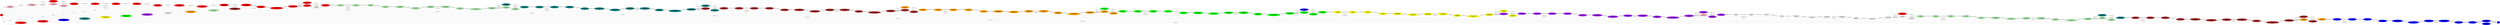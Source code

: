 graph {
rankdir=LR
input[label="input\n0.0ms\n0.0MB", style=filled, fillcolor="red"]
Embedding[label="Embedding\n0.0583449592590332ms\n63.2894140625MB", style=filled, fillcolor="pink"]
layer_0_Layer_Norm_Before[label="layer_0_Layer_Norm_Before\n0.0012706559896469ms\n9.9697265625MB", style=filled, fillcolor="pink"]
layer_0_Query[label="layer_0_Query\n0.0174765129089355ms\n32.2529296875MB", style=filled, fillcolor="red"]
layer_0_Key[label="layer_0_Key\n0.0172313270568847ms\n22.2529296875MB", style=filled, fillcolor="pink"]
layer_0_Value[label="layer_0_Value\n0.0172220478057861ms\n2.2529296875MB", style=filled, fillcolor="pink"]
layer_0_mul[label="layer_0_mul\n0.0885497283935546ms\n498.0MB", style=filled, fillcolor="red"]
layer_0_div[label="layer_0_div\n0.0305673599243164ms\n520.0MB", style=filled, fillcolor="red"]
layer_0_softmax[label="layer_0_softmax\n0.0729390106201171ms\n0.0MB", style=filled, fillcolor="red"]
layer_0_dropout[label="layer_0_dropout\n0.0002622080147266ms\n0.0MB", style=filled, fillcolor="red"]
layer_0_context[label="layer_0_context\n0.0718917465209961ms\n20.0MB", style=filled, fillcolor="red"]
layer_0_Self_Attention_Output[label="layer_0_Self_Attention_Output\n0.0175464000701904ms\n2.2529296875MB", style=filled, fillcolor="red"]
layer_0_Residual_Connection_1[label="layer_0_Residual_Connection_1\n0.0009762240052223ms\n0.0MB", style=filled, fillcolor="red"]
layer_0_Layer_Norm_After[label="layer_0_Layer_Norm_After\n0.0013572800159454ms\n20.005859375MB", style=filled, fillcolor="red"]
layer_0_Intermediate_Forward[label="layer_0_Intermediate_Forward\n0.0711145935058593ms\n79.01171875MB", style=filled, fillcolor="red"]
layer_0_Output[label="layer_0_Output\n0.0656635818481445ms\n9.0029296875MB", style=filled, fillcolor="red"]
layer_0_mid_position_embedding[label="layer_0_mid_position_embedding\n0.0293304958343505ms\n1.1455078125MB", style=filled, fillcolor="brown"]
layer_0_add_mid_position_embedding[label="layer_0_add_mid_position_embedding\n0.0009008640050888ms\n0.0MB", style=filled, fillcolor="red"]
layer_1_Layer_Norm_Before[label="layer_1_Layer_Norm_Before\n0.0012863039970397ms\n9.9697265625MB", style=filled, fillcolor="red"]
layer_1_Query[label="layer_1_Query\n0.0174379196166992ms\n2.2529296875MB", style=filled, fillcolor="red"]
layer_1_Key[label="layer_1_Key\n0.01728169631958ms\n2.2529296875MB", style=filled, fillcolor="red"]
layer_1_Value[label="layer_1_Value\n0.0174435844421386ms\n2.2529296875MB", style=filled, fillcolor="white"]
layer_1_mul[label="layer_1_mul\n0.0886691513061523ms\n520.0MB", style=filled, fillcolor="red"]
layer_1_div[label="layer_1_div\n0.0306256313323974ms\n520.0MB", style=filled, fillcolor="darkseagreen2"]
layer_1_softmax[label="layer_1_softmax\n0.0736061782836914ms\n0.0MB", style=filled, fillcolor="darkseagreen2"]
layer_1_dropout[label="layer_1_dropout\n0.00018806399405ms\n0.0MB", style=filled, fillcolor="darkseagreen2"]
layer_1_context[label="layer_1_context\n0.0715413436889648ms\n0.0MB", style=filled, fillcolor="darkseagreen2"]
layer_1_Self_Attention_Output[label="layer_1_Self_Attention_Output\n0.0174567031860351ms\n2.2529296875MB", style=filled, fillcolor="darkseagreen2"]
layer_1_Residual_Connection_1[label="layer_1_Residual_Connection_1\n0.0009709759950637ms\n0.0MB", style=filled, fillcolor="darkseagreen2"]
layer_1_Layer_Norm_After[label="layer_1_Layer_Norm_After\n0.0013173439502716ms\n20.005859375MB", style=filled, fillcolor="darkseagreen2"]
layer_1_Intermediate_Forward[label="layer_1_Intermediate_Forward\n0.0710699234008789ms\n79.01171875MB", style=filled, fillcolor="darkseagreen2"]
layer_1_Output[label="layer_1_Output\n0.0663548126220703ms\n9.0029296875MB", style=filled, fillcolor="darkseagreen2"]
layer_1_mid_position_embedding[label="layer_1_mid_position_embedding\n0.0292732162475585ms\n1.1455078125MB", style=filled, fillcolor="darkseagreen2"]
layer_1_add_mid_position_embedding[label="layer_1_add_mid_position_embedding\n0.0009574720263481ms\n0.0MB", style=filled, fillcolor="darkseagreen2"]
layer_2_Layer_Norm_Before[label="layer_2_Layer_Norm_Before\n0.001285087943077ms\n9.9697265625MB", style=filled, fillcolor="darkseagreen2"]
layer_2_Query[label="layer_2_Query\n0.0174427833557128ms\n2.2529296875MB", style=filled, fillcolor="teal"]
layer_2_Key[label="layer_2_Key\n0.0171657276153564ms\n2.2529296875MB", style=filled, fillcolor="darkseagreen2"]
layer_2_Value[label="layer_2_Value\n0.0173848648071289ms\n2.2529296875MB", style=filled, fillcolor="darkseagreen2"]
layer_2_mul[label="layer_2_mul\n0.0887181091308593ms\n520.0MB", style=filled, fillcolor="teal"]
layer_2_div[label="layer_2_div\n0.030614688873291ms\n520.0MB", style=filled, fillcolor="teal"]
layer_2_softmax[label="layer_2_softmax\n0.0784569625854492ms\n0.0MB", style=filled, fillcolor="teal"]
layer_2_dropout[label="layer_2_dropout\n0.0002414080053567ms\n0.0MB", style=filled, fillcolor="teal"]
layer_2_context[label="layer_2_context\n0.0715481262207031ms\n0.0MB", style=filled, fillcolor="teal"]
layer_2_Self_Attention_Output[label="layer_2_Self_Attention_Output\n0.0177699832916259ms\n2.2529296875MB", style=filled, fillcolor="teal"]
layer_2_Residual_Connection_1[label="layer_2_Residual_Connection_1\n0.0011152319908142ms\n0.0MB", style=filled, fillcolor="teal"]
layer_2_Layer_Norm_After[label="layer_2_Layer_Norm_After\n0.0013799359798431ms\n20.005859375MB", style=filled, fillcolor="teal"]
layer_2_Intermediate_Forward[label="layer_2_Intermediate_Forward\n0.0712279663085937ms\n79.01171875MB", style=filled, fillcolor="teal"]
layer_2_Output[label="layer_2_Output\n0.0664855651855468ms\n9.0029296875MB", style=filled, fillcolor="teal"]
layer_2_mid_position_embedding[label="layer_2_mid_position_embedding\n0.0293497924804687ms\n1.1455078125MB", style=filled, fillcolor="orange"]
layer_2_add_mid_position_embedding[label="layer_2_add_mid_position_embedding\n0.0008980799913406ms\n0.0MB", style=filled, fillcolor="teal"]
layer_3_Layer_Norm_Before[label="layer_3_Layer_Norm_Before\n0.0013761279582977ms\n9.9697265625MB", style=filled, fillcolor="teal"]
layer_3_Query[label="layer_3_Query\n0.0174609279632568ms\n2.2529296875MB", style=filled, fillcolor="teal"]
layer_3_Key[label="layer_3_Key\n0.0173723526000976ms\n2.2529296875MB", style=filled, fillcolor="brown"]
layer_3_Value[label="layer_3_Value\n0.0173704643249511ms\n2.2529296875MB", style=filled, fillcolor="teal"]
layer_3_mul[label="layer_3_mul\n0.0886422424316406ms\n520.0MB", style=filled, fillcolor="brown"]
layer_3_div[label="layer_3_div\n0.0306906242370605ms\n520.0MB", style=filled, fillcolor="brown"]
layer_3_softmax[label="layer_3_softmax\n0.0732630081176757ms\n0.0MB", style=filled, fillcolor="brown"]
layer_3_dropout[label="layer_3_dropout\n0.0002318720072507ms\n0.0MB", style=filled, fillcolor="brown"]
layer_3_context[label="layer_3_context\n0.0715023651123046ms\n0.0MB", style=filled, fillcolor="brown"]
layer_3_Self_Attention_Output[label="layer_3_Self_Attention_Output\n0.0173229122161865ms\n2.2529296875MB", style=filled, fillcolor="brown"]
layer_3_Residual_Connection_1[label="layer_3_Residual_Connection_1\n0.0009762560129165ms\n0.0MB", style=filled, fillcolor="brown"]
layer_3_Layer_Norm_After[label="layer_3_Layer_Norm_After\n0.0013334399461746ms\n20.005859375MB", style=filled, fillcolor="brown"]
layer_3_Intermediate_Forward[label="layer_3_Intermediate_Forward\n0.0709845428466796ms\n79.01171875MB", style=filled, fillcolor="brown"]
layer_3_Output[label="layer_3_Output\n0.066300064086914ms\n9.0029296875MB", style=filled, fillcolor="brown"]
layer_3_mid_position_embedding[label="layer_3_mid_position_embedding\n0.0292816314697265ms\n1.1455078125MB", style=filled, fillcolor="white"]
layer_3_add_mid_position_embedding[label="layer_3_add_mid_position_embedding\n0.0009625279903411ms\n0.0MB", style=filled, fillcolor="brown"]
layer_4_Layer_Norm_Before[label="layer_4_Layer_Norm_Before\n0.0012958079576492ms\n9.9697265625MB", style=filled, fillcolor="brown"]
layer_4_Query[label="layer_4_Query\n0.0173817920684814ms\n2.2529296875MB", style=filled, fillcolor="orange"]
layer_4_Key[label="layer_4_Key\n0.0171687030792236ms\n2.2529296875MB", style=filled, fillcolor="brown"]
layer_4_Value[label="layer_4_Value\n0.017212287902832ms\n2.2529296875MB", style=filled, fillcolor="brown"]
layer_4_mul[label="layer_4_mul\n0.0886120300292968ms\n520.0MB", style=filled, fillcolor="orange"]
layer_4_div[label="layer_4_div\n0.0306422729492187ms\n520.0MB", style=filled, fillcolor="orange"]
layer_4_softmax[label="layer_4_softmax\n0.0727715530395507ms\n0.0MB", style=filled, fillcolor="orange"]
layer_4_dropout[label="layer_4_dropout\n0.0001792320013046ms\n0.0MB", style=filled, fillcolor="orange"]
layer_4_context[label="layer_4_context\n0.0715324172973632ms\n0.0MB", style=filled, fillcolor="orange"]
layer_4_Self_Attention_Output[label="layer_4_Self_Attention_Output\n0.0175042552947998ms\n2.2529296875MB", style=filled, fillcolor="orange"]
layer_4_Residual_Connection_1[label="layer_4_Residual_Connection_1\n0.001180927991867ms\n0.0MB", style=filled, fillcolor="orange"]
layer_4_Layer_Norm_After[label="layer_4_Layer_Norm_After\n0.0013599679470062ms\n20.005859375MB", style=filled, fillcolor="orange"]
layer_4_Intermediate_Forward[label="layer_4_Intermediate_Forward\n0.071231201171875ms\n79.01171875MB", style=filled, fillcolor="orange"]
layer_4_Output[label="layer_4_Output\n0.0671391067504882ms\n9.0029296875MB", style=filled, fillcolor="orange"]
layer_4_mid_position_embedding[label="layer_4_mid_position_embedding\n0.029703104019165ms\n1.1455078125MB", style=filled, fillcolor="purple"]
layer_4_add_mid_position_embedding[label="layer_4_add_mid_position_embedding\n0.0009407680034637ms\n0.0MB", style=filled, fillcolor="orange"]
layer_5_Layer_Norm_Before[label="layer_5_Layer_Norm_Before\n0.0013020479679107ms\n9.9697265625MB", style=filled, fillcolor="orange"]
layer_5_Query[label="layer_5_Query\n0.0172972164154052ms\n2.2529296875MB", style=filled, fillcolor="green"]
layer_5_Key[label="layer_5_Key\n0.0173836154937744ms\n2.2529296875MB", style=filled, fillcolor="orange"]
layer_5_Value[label="layer_5_Value\n0.0172439041137695ms\n2.2529296875MB", style=filled, fillcolor="orange"]
layer_5_mul[label="layer_5_mul\n0.0886316452026367ms\n520.0MB", style=filled, fillcolor="green"]
layer_5_div[label="layer_5_div\n0.0306476802825927ms\n520.0MB", style=filled, fillcolor="green"]
layer_5_softmax[label="layer_5_softmax\n0.0728098526000976ms\n0.0MB", style=filled, fillcolor="green"]
layer_5_dropout[label="layer_5_dropout\n0.0002173119932413ms\n0.0MB", style=filled, fillcolor="green"]
layer_5_context[label="layer_5_context\n0.0715170211791992ms\n0.0MB", style=filled, fillcolor="green"]
layer_5_Self_Attention_Output[label="layer_5_Self_Attention_Output\n0.0172768325805664ms\n2.2529296875MB", style=filled, fillcolor="green"]
layer_5_Residual_Connection_1[label="layer_5_Residual_Connection_1\n0.0009704319834709ms\n0.0MB", style=filled, fillcolor="green"]
layer_5_Layer_Norm_After[label="layer_5_Layer_Norm_After\n0.0014104319810867ms\n20.005859375MB", style=filled, fillcolor="green"]
layer_5_Intermediate_Forward[label="layer_5_Intermediate_Forward\n0.0710872955322265ms\n79.01171875MB", style=filled, fillcolor="green"]
layer_5_Output[label="layer_5_Output\n0.0663601608276367ms\n9.0029296875MB", style=filled, fillcolor="green"]
layer_5_mid_position_embedding[label="layer_5_mid_position_embedding\n0.0293544960021972ms\n1.1455078125MB", style=filled, fillcolor="green"]
layer_5_add_mid_position_embedding[label="layer_5_add_mid_position_embedding\n0.0009514880180358ms\n0.0MB", style=filled, fillcolor="green"]
layer_6_Layer_Norm_Before[label="layer_6_Layer_Norm_Before\n0.0013443839550018ms\n9.9697265625MB", style=filled, fillcolor="green"]
layer_6_Query[label="layer_6_Query\n0.0173742713928222ms\n2.2529296875MB", style=filled, fillcolor="blue"]
layer_6_Key[label="layer_6_Key\n0.0173527679443359ms\n2.2529296875MB", style=filled, fillcolor="green"]
layer_6_Value[label="layer_6_Value\n0.0173970870971679ms\n2.2529296875MB", style=filled, fillcolor="green"]
layer_6_mul[label="layer_6_mul\n0.0886671371459961ms\n520.0MB", style=filled, fillcolor="green"]
layer_6_div[label="layer_6_div\n0.0306786556243896ms\n520.0MB", style=filled, fillcolor="yellow"]
layer_6_softmax[label="layer_6_softmax\n0.072787841796875ms\n0.0MB", style=filled, fillcolor="yellow"]
layer_6_dropout[label="layer_6_dropout\n0.0002245119959115ms\n0.0MB", style=filled, fillcolor="yellow"]
layer_6_context[label="layer_6_context\n0.0712668762207031ms\n0.0MB", style=filled, fillcolor="yellow"]
layer_6_Self_Attention_Output[label="layer_6_Self_Attention_Output\n0.0175485763549804ms\n2.2529296875MB", style=filled, fillcolor="yellow"]
layer_6_Residual_Connection_1[label="layer_6_Residual_Connection_1\n0.0009695680141448ms\n0.0MB", style=filled, fillcolor="yellow"]
layer_6_Layer_Norm_After[label="layer_6_Layer_Norm_After\n0.0012995200157165ms\n20.005859375MB", style=filled, fillcolor="yellow"]
layer_6_Intermediate_Forward[label="layer_6_Intermediate_Forward\n0.0710302734375ms\n79.01171875MB", style=filled, fillcolor="yellow"]
layer_6_Output[label="layer_6_Output\n0.0665446090698242ms\n9.0029296875MB", style=filled, fillcolor="yellow"]
layer_6_mid_position_embedding[label="layer_6_mid_position_embedding\n0.029491039276123ms\n1.1455078125MB", style=filled, fillcolor="yellow"]
layer_6_add_mid_position_embedding[label="layer_6_add_mid_position_embedding\n0.0010459200143814ms\n0.0MB", style=filled, fillcolor="yellow"]
layer_7_Layer_Norm_Before[label="layer_7_Layer_Norm_Before\n0.0013665280342102ms\n9.9697265625MB", style=filled, fillcolor="yellow"]
layer_7_Query[label="layer_7_Query\n0.0175803203582763ms\n2.2529296875MB", style=filled, fillcolor="yellow"]
layer_7_Key[label="layer_7_Key\n0.0174375991821289ms\n2.2529296875MB", style=filled, fillcolor="purple"]
layer_7_Value[label="layer_7_Value\n0.0173796806335449ms\n2.2529296875MB", style=filled, fillcolor="yellow"]
layer_7_mul[label="layer_7_mul\n0.0890696945190429ms\n520.0MB", style=filled, fillcolor="purple"]
layer_7_div[label="layer_7_div\n0.0306241607666015ms\n520.0MB", style=filled, fillcolor="purple"]
layer_7_softmax[label="layer_7_softmax\n0.0728324508666992ms\n0.0MB", style=filled, fillcolor="purple"]
layer_7_dropout[label="layer_7_dropout\n0.0002377600073814ms\n0.0MB", style=filled, fillcolor="purple"]
layer_7_context[label="layer_7_context\n0.0715547866821289ms\n0.0MB", style=filled, fillcolor="purple"]
layer_7_Self_Attention_Output[label="layer_7_Self_Attention_Output\n0.0175222721099853ms\n2.2529296875MB", style=filled, fillcolor="purple"]
layer_7_Residual_Connection_1[label="layer_7_Residual_Connection_1\n0.0009873600006103ms\n0.0MB", style=filled, fillcolor="purple"]
layer_7_Layer_Norm_After[label="layer_7_Layer_Norm_After\n0.0014289599657058ms\n20.005859375MB", style=filled, fillcolor="purple"]
layer_7_Intermediate_Forward[label="layer_7_Intermediate_Forward\n0.0711292190551757ms\n79.01171875MB", style=filled, fillcolor="purple"]
layer_7_Output[label="layer_7_Output\n0.0663224029541015ms\n9.0029296875MB", style=filled, fillcolor="purple"]
layer_7_mid_position_embedding[label="layer_7_mid_position_embedding\n0.0292841911315917ms\n1.1455078125MB", style=filled, fillcolor="teal"]
layer_7_add_mid_position_embedding[label="layer_7_add_mid_position_embedding\n0.0009536640048027ms\n0.0MB", style=filled, fillcolor="purple"]
layer_8_Layer_Norm_Before[label="layer_8_Layer_Norm_Before\n0.0013525760173797ms\n9.9697265625MB", style=filled, fillcolor="purple"]
layer_8_Query[label="layer_8_Query\n0.0172825279235839ms\n2.2529296875MB", style=filled, fillcolor="purple"]
layer_8_Key[label="layer_8_Key\n0.0173703670501709ms\n2.2529296875MB", style=filled, fillcolor="pink"]
layer_8_Value[label="layer_8_Value\n0.017399616241455ms\n2.2529296875MB", style=filled, fillcolor="purple"]
layer_8_mul[label="layer_8_mul\n0.088663230895996ms\n520.0MB", style=filled, fillcolor="purple"]
layer_8_div[label="layer_8_div\n0.0306089916229248ms\n520.0MB", style=filled, fillcolor="white"]
layer_8_softmax[label="layer_8_softmax\n0.0729966430664062ms\n0.0MB", style=filled, fillcolor="white"]
layer_8_dropout[label="layer_8_dropout\n0.0002002879977226ms\n0.0MB", style=filled, fillcolor="white"]
layer_8_context[label="layer_8_context\n0.0712403182983398ms\n0.0MB", style=filled, fillcolor="white"]
layer_8_Self_Attention_Output[label="layer_8_Self_Attention_Output\n0.0175287036895751ms\n2.2529296875MB", style=filled, fillcolor="white"]
layer_8_Residual_Connection_1[label="layer_8_Residual_Connection_1\n0.0009695680141448ms\n0.0MB", style=filled, fillcolor="white"]
layer_8_Layer_Norm_After[label="layer_8_Layer_Norm_After\n0.0013068480491638ms\n20.005859375MB", style=filled, fillcolor="white"]
layer_8_Intermediate_Forward[label="layer_8_Intermediate_Forward\n0.0710932159423828ms\n79.01171875MB", style=filled, fillcolor="white"]
layer_8_Output[label="layer_8_Output\n0.0659056015014648ms\n9.0029296875MB", style=filled, fillcolor="white"]
layer_8_mid_position_embedding[label="layer_8_mid_position_embedding\n0.0294362564086914ms\n1.1455078125MB", style=filled, fillcolor="blue"]
layer_8_add_mid_position_embedding[label="layer_8_add_mid_position_embedding\n0.0009204480051994ms\n0.0MB", style=filled, fillcolor="white"]
layer_9_Layer_Norm_Before[label="layer_9_Layer_Norm_Before\n0.0013315839767456ms\n9.9697265625MB", style=filled, fillcolor="white"]
layer_9_Query[label="layer_9_Query\n0.0174747524261474ms\n2.2529296875MB", style=filled, fillcolor="red"]
layer_9_Key[label="layer_9_Key\n0.0173565120697021ms\n2.2529296875MB", style=filled, fillcolor="white"]
layer_9_Value[label="layer_9_Value\n0.0174068489074707ms\n2.2529296875MB", style=filled, fillcolor="white"]
layer_9_mul[label="layer_9_mul\n0.0886564788818359ms\n520.0MB", style=filled, fillcolor="darkseagreen2"]
layer_9_div[label="layer_9_div\n0.030608736038208ms\n520.0MB", style=filled, fillcolor="darkseagreen2"]
layer_9_softmax[label="layer_9_softmax\n0.0734276504516601ms\n0.0MB", style=filled, fillcolor="darkseagreen2"]
layer_9_dropout[label="layer_9_dropout\n0.0001951680034399ms\n0.0MB", style=filled, fillcolor="darkseagreen2"]
layer_9_context[label="layer_9_context\n0.0712035217285156ms\n0.0MB", style=filled, fillcolor="darkseagreen2"]
layer_9_Self_Attention_Output[label="layer_9_Self_Attention_Output\n0.0175230083465576ms\n2.2529296875MB", style=filled, fillcolor="darkseagreen2"]
layer_9_Residual_Connection_1[label="layer_9_Residual_Connection_1\n0.0009803839921951ms\n0.0MB", style=filled, fillcolor="darkseagreen2"]
layer_9_Layer_Norm_After[label="layer_9_Layer_Norm_After\n0.0013312640190124ms\n20.005859375MB", style=filled, fillcolor="darkseagreen2"]
layer_9_Intermediate_Forward[label="layer_9_Intermediate_Forward\n0.0711100769042968ms\n79.01171875MB", style=filled, fillcolor="darkseagreen2"]
layer_9_Output[label="layer_9_Output\n0.0663685455322265ms\n9.0029296875MB", style=filled, fillcolor="darkseagreen2"]
layer_9_mid_position_embedding[label="layer_9_mid_position_embedding\n0.029705919265747ms\n1.1455078125MB", style=filled, fillcolor="red"]
layer_9_add_mid_position_embedding[label="layer_9_add_mid_position_embedding\n0.000961088001728ms\n0.0MB", style=filled, fillcolor="darkseagreen2"]
layer_10_Layer_Norm_Before[label="layer_10_Layer_Norm_Before\n0.0012703039646148ms\n9.9697265625MB", style=filled, fillcolor="darkseagreen2"]
layer_10_Query[label="layer_10_Query\n0.0174214401245117ms\n2.2529296875MB", style=filled, fillcolor="teal"]
layer_10_Key[label="layer_10_Key\n0.0173865928649902ms\n2.2529296875MB", style=filled, fillcolor="darkseagreen2"]
layer_10_Value[label="layer_10_Value\n0.0174473285675048ms\n2.2529296875MB", style=filled, fillcolor="darkseagreen2"]
layer_10_mul[label="layer_10_mul\n0.0886327056884765ms\n520.0MB", style=filled, fillcolor="teal"]
layer_10_div[label="layer_10_div\n0.030676191329956ms\n520.0MB", style=filled, fillcolor="brown"]
layer_10_softmax[label="layer_10_softmax\n0.073959487915039ms\n0.0MB", style=filled, fillcolor="brown"]
layer_10_dropout[label="layer_10_dropout\n0.0002190400063991ms\n0.0MB", style=filled, fillcolor="brown"]
layer_10_context[label="layer_10_context\n0.0712834854125976ms\n0.0MB", style=filled, fillcolor="brown"]
layer_10_Self_Attention_Output[label="layer_10_Self_Attention_Output\n0.0174771518707275ms\n2.2529296875MB", style=filled, fillcolor="brown"]
layer_10_Residual_Connection_1[label="layer_10_Residual_Connection_1\n0.0009636800289154ms\n0.0MB", style=filled, fillcolor="brown"]
layer_10_Layer_Norm_After[label="layer_10_Layer_Norm_After\n0.0012945280075073ms\n20.005859375MB", style=filled, fillcolor="brown"]
layer_10_Intermediate_Forward[label="layer_10_Intermediate_Forward\n0.0711186218261718ms\n79.01171875MB", style=filled, fillcolor="brown"]
layer_10_Output[label="layer_10_Output\n0.0663684158325195ms\n9.0029296875MB", style=filled, fillcolor="brown"]
layer_10_mid_position_embedding[label="layer_10_mid_position_embedding\n0.0298214073181152ms\n1.1455078125MB", style=filled, fillcolor="red"]
layer_10_add_mid_position_embedding[label="layer_10_add_mid_position_embedding\n0.0009691519737243ms\n0.0MB", style=filled, fillcolor="brown"]
layer_11_Layer_Norm_Before[label="layer_11_Layer_Norm_Before\n0.0013812160491943ms\n9.9697265625MB", style=filled, fillcolor="brown"]
layer_11_Query[label="layer_11_Query\n0.0173419513702392ms\n2.2529296875MB", style=filled, fillcolor="brown"]
layer_11_Key[label="layer_11_Key\n0.0174547843933105ms\n2.2529296875MB", style=filled, fillcolor="orange"]
layer_11_Value[label="layer_11_Value\n0.0174020156860351ms\n2.2529296875MB", style=filled, fillcolor="brown"]
layer_11_mul[label="layer_11_mul\n0.0885824966430664ms\n520.0MB", style=filled, fillcolor="orange"]
layer_11_div[label="layer_11_div\n0.0306636791229248ms\n520.0MB", style=filled, fillcolor="blue"]
layer_11_softmax[label="layer_11_softmax\n0.0728349456787109ms\n0.0MB", style=filled, fillcolor="blue"]
layer_11_dropout[label="layer_11_dropout\n0.0002040960043668ms\n0.0MB", style=filled, fillcolor="blue"]
layer_11_context[label="layer_11_context\n0.0718178253173828ms\n0.0MB", style=filled, fillcolor="blue"]
layer_11_Self_Attention_Output[label="layer_11_Self_Attention_Output\n0.0175189113616943ms\n2.2529296875MB", style=filled, fillcolor="blue"]
layer_11_Residual_Connection_1[label="layer_11_Residual_Connection_1\n0.0009705600142478ms\n0.0MB", style=filled, fillcolor="blue"]
layer_11_Layer_Norm_After[label="layer_11_Layer_Norm_After\n0.0013179520368576ms\n20.005859375MB", style=filled, fillcolor="blue"]
layer_11_Intermediate_Forward[label="layer_11_Intermediate_Forward\n0.0710448303222656ms\n79.01171875MB", style=filled, fillcolor="blue"]
layer_11_Output[label="layer_11_Output\n0.0663422698974609ms\n9.0029296875MB", style=filled, fillcolor="blue"]
Layer_Norm[label="Layer_Norm\n0.0013424960374832ms\n0.0MB", style=filled, fillcolor="blue"]
Class_Labels_Classifier[label="Class_Labels_Classifier\n0.0020229120254516ms\n4.7757415771484375MB", style=filled, fillcolor="blue"]
Box_Predictor[label="Box_Predictor\n0.001871423959732ms\n4.517593383789063MB", style=filled, fillcolor="blue"]
output[label="output\n0.0ms\n0.0MB", style=filled, fillcolor="blue"]
input -- Embedding[label="9.76MB"];
input -- layer_0_mid_position_embedding[label="9.76MB"];
input -- layer_1_mid_position_embedding[label="9.76MB"];
input -- layer_2_mid_position_embedding[label="9.76MB"];
input -- layer_3_mid_position_embedding[label="9.76MB"];
input -- layer_4_mid_position_embedding[label="9.76MB"];
input -- layer_5_mid_position_embedding[label="9.76MB"];
input -- layer_6_mid_position_embedding[label="9.76MB"];
input -- layer_7_mid_position_embedding[label="9.76MB"];
input -- layer_8_mid_position_embedding[label="9.76MB"];
input -- layer_9_mid_position_embedding[label="9.76MB"];
input -- layer_10_mid_position_embedding[label="9.76MB"];
Embedding -- layer_0_Layer_Norm_Before[label="9.9638671875MB"];
layer_0_Layer_Norm_Before -- layer_0_Query[label="9.9638671875MB"];
layer_0_Layer_Norm_Before -- layer_0_Key[label="9.9638671875MB"];
layer_0_Layer_Norm_Before -- layer_0_Value[label="9.9638671875MB"];
layer_0_Query -- layer_0_mul[label="9.9638671875MB"];
layer_0_Key -- layer_0_mul[label="9.9638671875MB"];
layer_0_mul -- layer_0_div[label="529.4861297607422MB"];
layer_0_div -- layer_0_softmax[label="529.4861297607422MB"];
layer_0_softmax -- layer_0_dropout[label="529.4861297607422MB"];
layer_0_dropout -- layer_0_context[label="529.4861297607422MB"];
layer_0_Value -- layer_0_context[label="9.9638671875MB"];
layer_0_context -- layer_0_Self_Attention_Output[label="9.9638671875MB"];
layer_0_Self_Attention_Output -- layer_0_Residual_Connection_1[label="9.9638671875MB"];
Embedding -- layer_0_Residual_Connection_1[label="9.9638671875MB"];
layer_0_Residual_Connection_1 -- layer_0_Layer_Norm_After[label="9.9638671875MB"];
layer_0_Layer_Norm_After -- layer_0_Intermediate_Forward[label="9.9638671875MB"];
layer_0_Intermediate_Forward -- layer_0_Output[label="39.85546875MB"];
layer_0_Residual_Connection_1 -- layer_0_Output[label="9.9638671875MB"];
layer_0_Output -- layer_0_add_mid_position_embedding[label="9.9638671875MB"];
layer_0_mid_position_embedding -- layer_0_add_mid_position_embedding[label="9.9638671875MB"];
layer_0_add_mid_position_embedding -- layer_1_Layer_Norm_Before[label="9.9638671875MB"];
layer_1_Layer_Norm_Before -- layer_1_Query[label="9.9638671875MB"];
layer_1_Layer_Norm_Before -- layer_1_Key[label="9.9638671875MB"];
layer_1_Layer_Norm_Before -- layer_1_Value[label="9.9638671875MB"];
layer_1_Query -- layer_1_mul[label="9.9638671875MB"];
layer_1_Key -- layer_1_mul[label="9.9638671875MB"];
layer_1_mul -- layer_1_div[label="529.4861297607422MB"];
layer_1_div -- layer_1_softmax[label="529.4861297607422MB"];
layer_1_softmax -- layer_1_dropout[label="529.4861297607422MB"];
layer_1_dropout -- layer_1_context[label="529.4861297607422MB"];
layer_1_Value -- layer_1_context[label="9.9638671875MB"];
layer_1_context -- layer_1_Self_Attention_Output[label="9.9638671875MB"];
layer_1_Self_Attention_Output -- layer_1_Residual_Connection_1[label="9.9638671875MB"];
layer_0_add_mid_position_embedding -- layer_1_Residual_Connection_1[label="9.9638671875MB"];
layer_1_Residual_Connection_1 -- layer_1_Layer_Norm_After[label="9.9638671875MB"];
layer_1_Layer_Norm_After -- layer_1_Intermediate_Forward[label="9.9638671875MB"];
layer_1_Intermediate_Forward -- layer_1_Output[label="39.85546875MB"];
layer_1_Residual_Connection_1 -- layer_1_Output[label="9.9638671875MB"];
layer_1_Output -- layer_1_add_mid_position_embedding[label="9.9638671875MB"];
layer_1_mid_position_embedding -- layer_1_add_mid_position_embedding[label="9.9638671875MB"];
layer_1_add_mid_position_embedding -- layer_2_Layer_Norm_Before[label="9.9638671875MB"];
layer_2_Layer_Norm_Before -- layer_2_Query[label="9.9638671875MB"];
layer_2_Layer_Norm_Before -- layer_2_Key[label="9.9638671875MB"];
layer_2_Layer_Norm_Before -- layer_2_Value[label="9.9638671875MB"];
layer_2_Query -- layer_2_mul[label="9.9638671875MB"];
layer_2_Key -- layer_2_mul[label="9.9638671875MB"];
layer_2_mul -- layer_2_div[label="529.4861297607422MB"];
layer_2_div -- layer_2_softmax[label="529.4861297607422MB"];
layer_2_softmax -- layer_2_dropout[label="529.4861297607422MB"];
layer_2_dropout -- layer_2_context[label="529.4861297607422MB"];
layer_2_Value -- layer_2_context[label="9.9638671875MB"];
layer_2_context -- layer_2_Self_Attention_Output[label="9.9638671875MB"];
layer_2_Self_Attention_Output -- layer_2_Residual_Connection_1[label="9.9638671875MB"];
layer_1_add_mid_position_embedding -- layer_2_Residual_Connection_1[label="9.9638671875MB"];
layer_2_Residual_Connection_1 -- layer_2_Layer_Norm_After[label="9.9638671875MB"];
layer_2_Layer_Norm_After -- layer_2_Intermediate_Forward[label="9.9638671875MB"];
layer_2_Intermediate_Forward -- layer_2_Output[label="39.85546875MB"];
layer_2_Residual_Connection_1 -- layer_2_Output[label="9.9638671875MB"];
layer_2_Output -- layer_2_add_mid_position_embedding[label="9.9638671875MB"];
layer_2_mid_position_embedding -- layer_2_add_mid_position_embedding[label="9.9638671875MB"];
layer_2_add_mid_position_embedding -- layer_3_Layer_Norm_Before[label="9.9638671875MB"];
layer_3_Layer_Norm_Before -- layer_3_Query[label="9.9638671875MB"];
layer_3_Layer_Norm_Before -- layer_3_Key[label="9.9638671875MB"];
layer_3_Layer_Norm_Before -- layer_3_Value[label="9.9638671875MB"];
layer_3_Query -- layer_3_mul[label="9.9638671875MB"];
layer_3_Key -- layer_3_mul[label="9.9638671875MB"];
layer_3_mul -- layer_3_div[label="529.4861297607422MB"];
layer_3_div -- layer_3_softmax[label="529.4861297607422MB"];
layer_3_softmax -- layer_3_dropout[label="529.4861297607422MB"];
layer_3_dropout -- layer_3_context[label="529.4861297607422MB"];
layer_3_Value -- layer_3_context[label="9.9638671875MB"];
layer_3_context -- layer_3_Self_Attention_Output[label="9.9638671875MB"];
layer_3_Self_Attention_Output -- layer_3_Residual_Connection_1[label="9.9638671875MB"];
layer_2_add_mid_position_embedding -- layer_3_Residual_Connection_1[label="9.9638671875MB"];
layer_3_Residual_Connection_1 -- layer_3_Layer_Norm_After[label="9.9638671875MB"];
layer_3_Layer_Norm_After -- layer_3_Intermediate_Forward[label="9.9638671875MB"];
layer_3_Intermediate_Forward -- layer_3_Output[label="39.85546875MB"];
layer_3_Residual_Connection_1 -- layer_3_Output[label="9.9638671875MB"];
layer_3_Output -- layer_3_add_mid_position_embedding[label="9.9638671875MB"];
layer_3_mid_position_embedding -- layer_3_add_mid_position_embedding[label="9.9638671875MB"];
layer_3_add_mid_position_embedding -- layer_4_Layer_Norm_Before[label="9.9638671875MB"];
layer_4_Layer_Norm_Before -- layer_4_Query[label="9.9638671875MB"];
layer_4_Layer_Norm_Before -- layer_4_Key[label="9.9638671875MB"];
layer_4_Layer_Norm_Before -- layer_4_Value[label="9.9638671875MB"];
layer_4_Query -- layer_4_mul[label="9.9638671875MB"];
layer_4_Key -- layer_4_mul[label="9.9638671875MB"];
layer_4_mul -- layer_4_div[label="529.4861297607422MB"];
layer_4_div -- layer_4_softmax[label="529.4861297607422MB"];
layer_4_softmax -- layer_4_dropout[label="529.4861297607422MB"];
layer_4_dropout -- layer_4_context[label="529.4861297607422MB"];
layer_4_Value -- layer_4_context[label="9.9638671875MB"];
layer_4_context -- layer_4_Self_Attention_Output[label="9.9638671875MB"];
layer_4_Self_Attention_Output -- layer_4_Residual_Connection_1[label="9.9638671875MB"];
layer_3_add_mid_position_embedding -- layer_4_Residual_Connection_1[label="9.9638671875MB"];
layer_4_Residual_Connection_1 -- layer_4_Layer_Norm_After[label="9.9638671875MB"];
layer_4_Layer_Norm_After -- layer_4_Intermediate_Forward[label="9.9638671875MB"];
layer_4_Intermediate_Forward -- layer_4_Output[label="39.85546875MB"];
layer_4_Residual_Connection_1 -- layer_4_Output[label="9.9638671875MB"];
layer_4_Output -- layer_4_add_mid_position_embedding[label="9.9638671875MB"];
layer_4_mid_position_embedding -- layer_4_add_mid_position_embedding[label="9.9638671875MB"];
layer_4_add_mid_position_embedding -- layer_5_Layer_Norm_Before[label="9.9638671875MB"];
layer_5_Layer_Norm_Before -- layer_5_Query[label="9.9638671875MB"];
layer_5_Layer_Norm_Before -- layer_5_Key[label="9.9638671875MB"];
layer_5_Layer_Norm_Before -- layer_5_Value[label="9.9638671875MB"];
layer_5_Query -- layer_5_mul[label="9.9638671875MB"];
layer_5_Key -- layer_5_mul[label="9.9638671875MB"];
layer_5_mul -- layer_5_div[label="529.4861297607422MB"];
layer_5_div -- layer_5_softmax[label="529.4861297607422MB"];
layer_5_softmax -- layer_5_dropout[label="529.4861297607422MB"];
layer_5_dropout -- layer_5_context[label="529.4861297607422MB"];
layer_5_Value -- layer_5_context[label="9.9638671875MB"];
layer_5_context -- layer_5_Self_Attention_Output[label="9.9638671875MB"];
layer_5_Self_Attention_Output -- layer_5_Residual_Connection_1[label="9.9638671875MB"];
layer_4_add_mid_position_embedding -- layer_5_Residual_Connection_1[label="9.9638671875MB"];
layer_5_Residual_Connection_1 -- layer_5_Layer_Norm_After[label="9.9638671875MB"];
layer_5_Layer_Norm_After -- layer_5_Intermediate_Forward[label="9.9638671875MB"];
layer_5_Intermediate_Forward -- layer_5_Output[label="39.85546875MB"];
layer_5_Residual_Connection_1 -- layer_5_Output[label="9.9638671875MB"];
layer_5_Output -- layer_5_add_mid_position_embedding[label="9.9638671875MB"];
layer_5_mid_position_embedding -- layer_5_add_mid_position_embedding[label="9.9638671875MB"];
layer_5_add_mid_position_embedding -- layer_6_Layer_Norm_Before[label="9.9638671875MB"];
layer_6_Layer_Norm_Before -- layer_6_Query[label="9.9638671875MB"];
layer_6_Layer_Norm_Before -- layer_6_Key[label="9.9638671875MB"];
layer_6_Layer_Norm_Before -- layer_6_Value[label="9.9638671875MB"];
layer_6_Query -- layer_6_mul[label="9.9638671875MB"];
layer_6_Key -- layer_6_mul[label="9.9638671875MB"];
layer_6_mul -- layer_6_div[label="529.4861297607422MB"];
layer_6_div -- layer_6_softmax[label="529.4861297607422MB"];
layer_6_softmax -- layer_6_dropout[label="529.4861297607422MB"];
layer_6_dropout -- layer_6_context[label="529.4861297607422MB"];
layer_6_Value -- layer_6_context[label="9.9638671875MB"];
layer_6_context -- layer_6_Self_Attention_Output[label="9.9638671875MB"];
layer_6_Self_Attention_Output -- layer_6_Residual_Connection_1[label="9.9638671875MB"];
layer_5_add_mid_position_embedding -- layer_6_Residual_Connection_1[label="9.9638671875MB"];
layer_6_Residual_Connection_1 -- layer_6_Layer_Norm_After[label="9.9638671875MB"];
layer_6_Layer_Norm_After -- layer_6_Intermediate_Forward[label="9.9638671875MB"];
layer_6_Intermediate_Forward -- layer_6_Output[label="39.85546875MB"];
layer_6_Residual_Connection_1 -- layer_6_Output[label="9.9638671875MB"];
layer_6_Output -- layer_6_add_mid_position_embedding[label="9.9638671875MB"];
layer_6_mid_position_embedding -- layer_6_add_mid_position_embedding[label="9.9638671875MB"];
layer_6_add_mid_position_embedding -- layer_7_Layer_Norm_Before[label="9.9638671875MB"];
layer_7_Layer_Norm_Before -- layer_7_Query[label="9.9638671875MB"];
layer_7_Layer_Norm_Before -- layer_7_Key[label="9.9638671875MB"];
layer_7_Layer_Norm_Before -- layer_7_Value[label="9.9638671875MB"];
layer_7_Query -- layer_7_mul[label="9.9638671875MB"];
layer_7_Key -- layer_7_mul[label="9.9638671875MB"];
layer_7_mul -- layer_7_div[label="529.4861297607422MB"];
layer_7_div -- layer_7_softmax[label="529.4861297607422MB"];
layer_7_softmax -- layer_7_dropout[label="529.4861297607422MB"];
layer_7_dropout -- layer_7_context[label="529.4861297607422MB"];
layer_7_Value -- layer_7_context[label="9.9638671875MB"];
layer_7_context -- layer_7_Self_Attention_Output[label="9.9638671875MB"];
layer_7_Self_Attention_Output -- layer_7_Residual_Connection_1[label="9.9638671875MB"];
layer_6_add_mid_position_embedding -- layer_7_Residual_Connection_1[label="9.9638671875MB"];
layer_7_Residual_Connection_1 -- layer_7_Layer_Norm_After[label="9.9638671875MB"];
layer_7_Layer_Norm_After -- layer_7_Intermediate_Forward[label="9.9638671875MB"];
layer_7_Intermediate_Forward -- layer_7_Output[label="39.85546875MB"];
layer_7_Residual_Connection_1 -- layer_7_Output[label="9.9638671875MB"];
layer_7_Output -- layer_7_add_mid_position_embedding[label="9.9638671875MB"];
layer_7_mid_position_embedding -- layer_7_add_mid_position_embedding[label="9.9638671875MB"];
layer_7_add_mid_position_embedding -- layer_8_Layer_Norm_Before[label="9.9638671875MB"];
layer_8_Layer_Norm_Before -- layer_8_Query[label="9.9638671875MB"];
layer_8_Layer_Norm_Before -- layer_8_Key[label="9.9638671875MB"];
layer_8_Layer_Norm_Before -- layer_8_Value[label="9.9638671875MB"];
layer_8_Query -- layer_8_mul[label="9.9638671875MB"];
layer_8_Key -- layer_8_mul[label="9.9638671875MB"];
layer_8_mul -- layer_8_div[label="529.4861297607422MB"];
layer_8_div -- layer_8_softmax[label="529.4861297607422MB"];
layer_8_softmax -- layer_8_dropout[label="529.4861297607422MB"];
layer_8_dropout -- layer_8_context[label="529.4861297607422MB"];
layer_8_Value -- layer_8_context[label="9.9638671875MB"];
layer_8_context -- layer_8_Self_Attention_Output[label="9.9638671875MB"];
layer_8_Self_Attention_Output -- layer_8_Residual_Connection_1[label="9.9638671875MB"];
layer_7_add_mid_position_embedding -- layer_8_Residual_Connection_1[label="9.9638671875MB"];
layer_8_Residual_Connection_1 -- layer_8_Layer_Norm_After[label="9.9638671875MB"];
layer_8_Layer_Norm_After -- layer_8_Intermediate_Forward[label="9.9638671875MB"];
layer_8_Intermediate_Forward -- layer_8_Output[label="39.85546875MB"];
layer_8_Residual_Connection_1 -- layer_8_Output[label="9.9638671875MB"];
layer_8_Output -- layer_8_add_mid_position_embedding[label="9.9638671875MB"];
layer_8_mid_position_embedding -- layer_8_add_mid_position_embedding[label="9.9638671875MB"];
layer_8_add_mid_position_embedding -- layer_9_Layer_Norm_Before[label="9.9638671875MB"];
layer_9_Layer_Norm_Before -- layer_9_Query[label="9.9638671875MB"];
layer_9_Layer_Norm_Before -- layer_9_Key[label="9.9638671875MB"];
layer_9_Layer_Norm_Before -- layer_9_Value[label="9.9638671875MB"];
layer_9_Query -- layer_9_mul[label="9.9638671875MB"];
layer_9_Key -- layer_9_mul[label="9.9638671875MB"];
layer_9_mul -- layer_9_div[label="529.4861297607422MB"];
layer_9_div -- layer_9_softmax[label="529.4861297607422MB"];
layer_9_softmax -- layer_9_dropout[label="529.4861297607422MB"];
layer_9_dropout -- layer_9_context[label="529.4861297607422MB"];
layer_9_Value -- layer_9_context[label="9.9638671875MB"];
layer_9_context -- layer_9_Self_Attention_Output[label="9.9638671875MB"];
layer_9_Self_Attention_Output -- layer_9_Residual_Connection_1[label="9.9638671875MB"];
layer_8_add_mid_position_embedding -- layer_9_Residual_Connection_1[label="9.9638671875MB"];
layer_9_Residual_Connection_1 -- layer_9_Layer_Norm_After[label="9.9638671875MB"];
layer_9_Layer_Norm_After -- layer_9_Intermediate_Forward[label="9.9638671875MB"];
layer_9_Intermediate_Forward -- layer_9_Output[label="39.85546875MB"];
layer_9_Residual_Connection_1 -- layer_9_Output[label="9.9638671875MB"];
layer_9_Output -- layer_9_add_mid_position_embedding[label="9.9638671875MB"];
layer_9_mid_position_embedding -- layer_9_add_mid_position_embedding[label="9.9638671875MB"];
layer_9_add_mid_position_embedding -- layer_10_Layer_Norm_Before[label="9.9638671875MB"];
layer_10_Layer_Norm_Before -- layer_10_Query[label="9.9638671875MB"];
layer_10_Layer_Norm_Before -- layer_10_Key[label="9.9638671875MB"];
layer_10_Layer_Norm_Before -- layer_10_Value[label="9.9638671875MB"];
layer_10_Query -- layer_10_mul[label="9.9638671875MB"];
layer_10_Key -- layer_10_mul[label="9.9638671875MB"];
layer_10_mul -- layer_10_div[label="529.4861297607422MB"];
layer_10_div -- layer_10_softmax[label="529.4861297607422MB"];
layer_10_softmax -- layer_10_dropout[label="529.4861297607422MB"];
layer_10_dropout -- layer_10_context[label="529.4861297607422MB"];
layer_10_Value -- layer_10_context[label="9.9638671875MB"];
layer_10_context -- layer_10_Self_Attention_Output[label="9.9638671875MB"];
layer_10_Self_Attention_Output -- layer_10_Residual_Connection_1[label="9.9638671875MB"];
layer_9_add_mid_position_embedding -- layer_10_Residual_Connection_1[label="9.9638671875MB"];
layer_10_Residual_Connection_1 -- layer_10_Layer_Norm_After[label="9.9638671875MB"];
layer_10_Layer_Norm_After -- layer_10_Intermediate_Forward[label="9.9638671875MB"];
layer_10_Intermediate_Forward -- layer_10_Output[label="39.85546875MB"];
layer_10_Residual_Connection_1 -- layer_10_Output[label="9.9638671875MB"];
layer_10_Output -- layer_10_add_mid_position_embedding[label="9.9638671875MB"];
layer_10_mid_position_embedding -- layer_10_add_mid_position_embedding[label="9.9638671875MB"];
layer_10_add_mid_position_embedding -- layer_11_Layer_Norm_Before[label="9.9638671875MB"];
layer_11_Layer_Norm_Before -- layer_11_Query[label="9.9638671875MB"];
layer_11_Layer_Norm_Before -- layer_11_Key[label="9.9638671875MB"];
layer_11_Layer_Norm_Before -- layer_11_Value[label="9.9638671875MB"];
layer_11_Query -- layer_11_mul[label="9.9638671875MB"];
layer_11_Key -- layer_11_mul[label="9.9638671875MB"];
layer_11_mul -- layer_11_div[label="529.4861297607422MB"];
layer_11_div -- layer_11_softmax[label="529.4861297607422MB"];
layer_11_softmax -- layer_11_dropout[label="529.4861297607422MB"];
layer_11_dropout -- layer_11_context[label="529.4861297607422MB"];
layer_11_Value -- layer_11_context[label="9.9638671875MB"];
layer_11_context -- layer_11_Self_Attention_Output[label="9.9638671875MB"];
layer_11_Self_Attention_Output -- layer_11_Residual_Connection_1[label="9.9638671875MB"];
layer_10_add_mid_position_embedding -- layer_11_Residual_Connection_1[label="9.9638671875MB"];
layer_11_Residual_Connection_1 -- layer_11_Layer_Norm_After[label="9.9638671875MB"];
layer_11_Layer_Norm_After -- layer_11_Intermediate_Forward[label="9.9638671875MB"];
layer_11_Intermediate_Forward -- layer_11_Output[label="39.85546875MB"];
layer_11_Residual_Connection_1 -- layer_11_Output[label="9.9638671875MB"];
layer_11_Output -- Layer_Norm[label="9.9638671875MB"];
Layer_Norm -- Class_Labels_Classifier[label="9.9638671875MB"];
Layer_Norm -- Box_Predictor[label="9.9638671875MB"];
Class_Labels_Classifier -- output[label="0.03509521484375MB"];
Box_Predictor -- output[label="0.00152587890625MB"];
}
